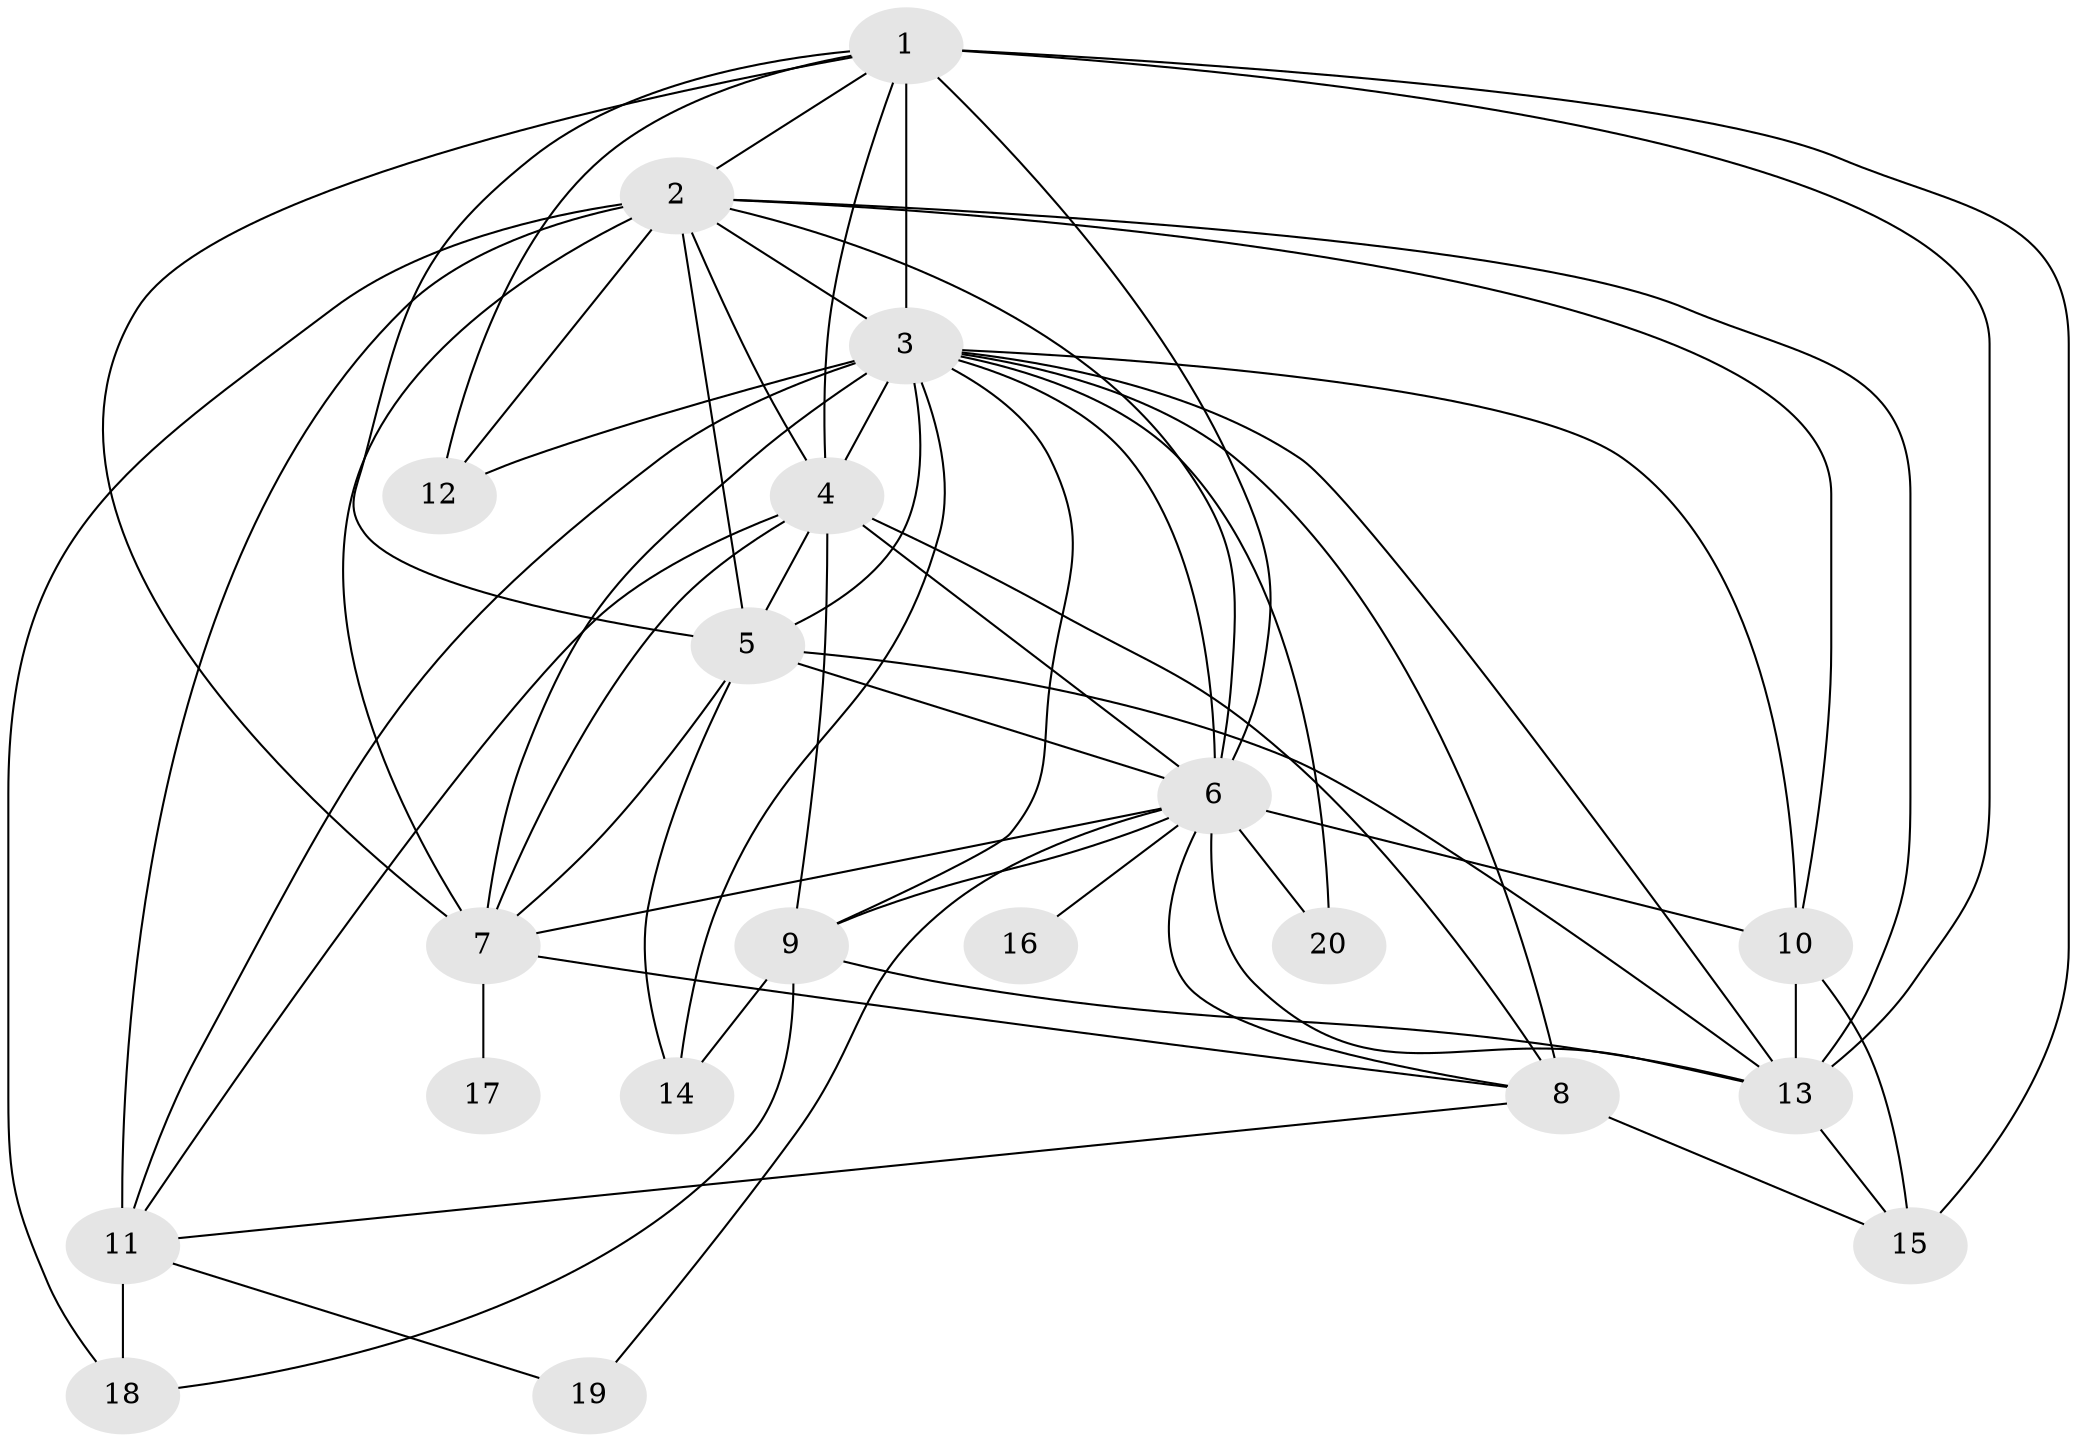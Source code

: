 // original degree distribution, {16: 0.03125, 14: 0.015625, 11: 0.015625, 18: 0.015625, 20: 0.015625, 23: 0.015625, 13: 0.015625, 19: 0.015625, 12: 0.015625, 7: 0.015625, 3: 0.1875, 4: 0.0625, 2: 0.546875, 5: 0.015625, 10: 0.015625}
// Generated by graph-tools (version 1.1) at 2025/49/03/04/25 22:49:34]
// undirected, 20 vertices, 61 edges
graph export_dot {
  node [color=gray90,style=filled];
  1;
  2;
  3;
  4;
  5;
  6;
  7;
  8;
  9;
  10;
  11;
  12;
  13;
  14;
  15;
  16;
  17;
  18;
  19;
  20;
  1 -- 2 [weight=4.0];
  1 -- 3 [weight=15.0];
  1 -- 4 [weight=2.0];
  1 -- 5 [weight=3.0];
  1 -- 6 [weight=3.0];
  1 -- 7 [weight=3.0];
  1 -- 12 [weight=3.0];
  1 -- 13 [weight=1.0];
  1 -- 15 [weight=1.0];
  2 -- 3 [weight=4.0];
  2 -- 4 [weight=2.0];
  2 -- 5 [weight=2.0];
  2 -- 6 [weight=3.0];
  2 -- 7 [weight=2.0];
  2 -- 10 [weight=1.0];
  2 -- 11 [weight=5.0];
  2 -- 12 [weight=2.0];
  2 -- 13 [weight=2.0];
  2 -- 18 [weight=3.0];
  3 -- 4 [weight=2.0];
  3 -- 5 [weight=2.0];
  3 -- 6 [weight=3.0];
  3 -- 7 [weight=4.0];
  3 -- 8 [weight=3.0];
  3 -- 9 [weight=1.0];
  3 -- 10 [weight=1.0];
  3 -- 11 [weight=1.0];
  3 -- 12 [weight=1.0];
  3 -- 13 [weight=1.0];
  3 -- 14 [weight=2.0];
  3 -- 20 [weight=1.0];
  4 -- 5 [weight=1.0];
  4 -- 6 [weight=1.0];
  4 -- 7 [weight=2.0];
  4 -- 8 [weight=1.0];
  4 -- 9 [weight=5.0];
  4 -- 11 [weight=1.0];
  5 -- 6 [weight=1.0];
  5 -- 7 [weight=1.0];
  5 -- 13 [weight=1.0];
  5 -- 14 [weight=2.0];
  6 -- 7 [weight=1.0];
  6 -- 8 [weight=1.0];
  6 -- 9 [weight=1.0];
  6 -- 10 [weight=1.0];
  6 -- 13 [weight=1.0];
  6 -- 16 [weight=1.0];
  6 -- 19 [weight=1.0];
  6 -- 20 [weight=1.0];
  7 -- 8 [weight=1.0];
  7 -- 17 [weight=1.0];
  8 -- 11 [weight=1.0];
  8 -- 15 [weight=1.0];
  9 -- 13 [weight=1.0];
  9 -- 14 [weight=1.0];
  9 -- 18 [weight=3.0];
  10 -- 13 [weight=6.0];
  10 -- 15 [weight=2.0];
  11 -- 18 [weight=1.0];
  11 -- 19 [weight=1.0];
  13 -- 15 [weight=1.0];
}
